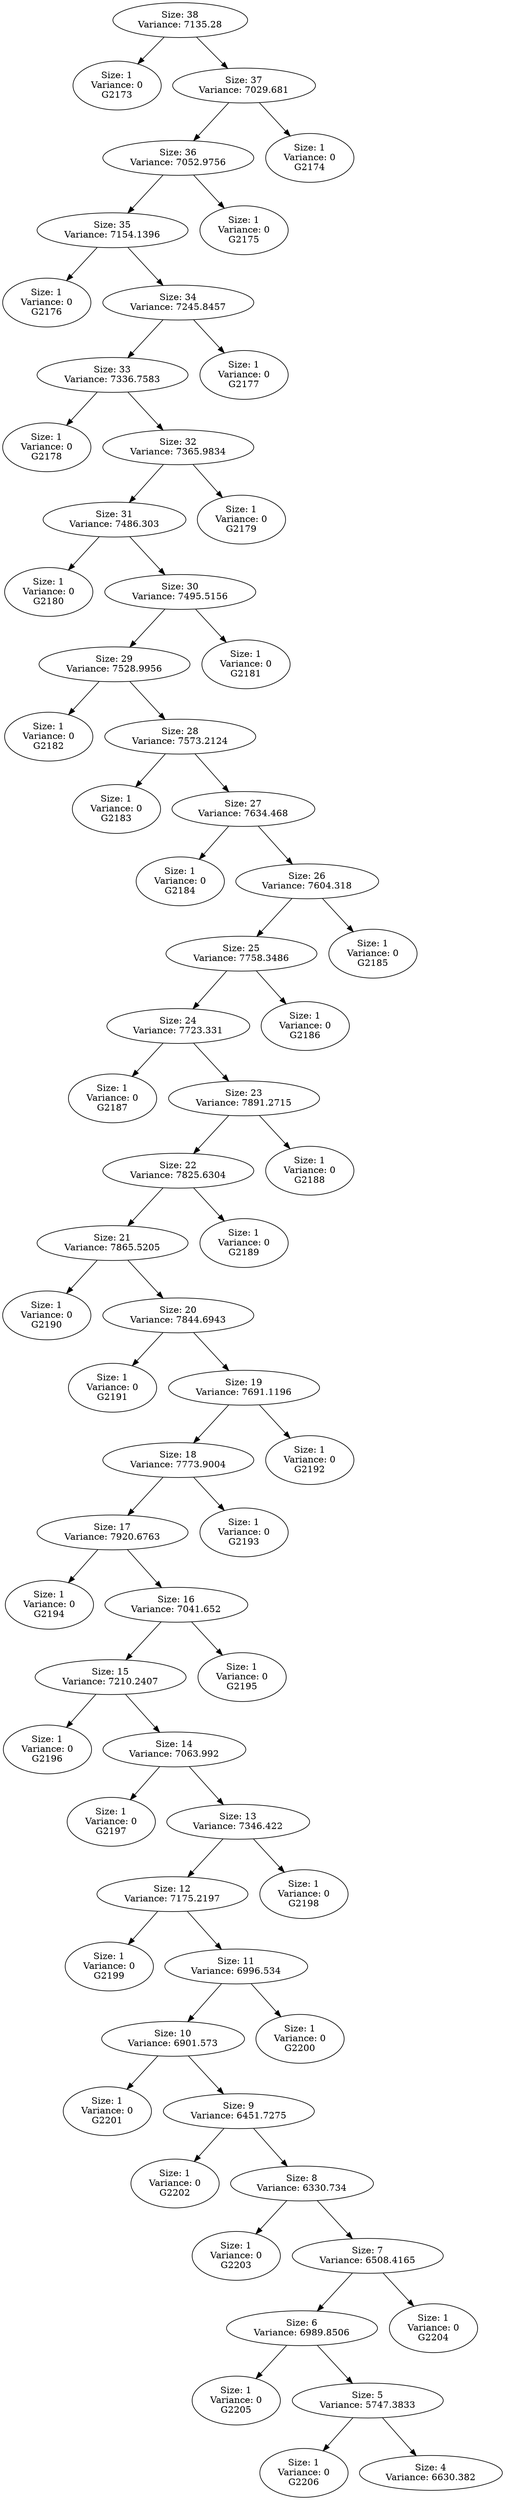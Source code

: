 DIGRAPH G {
"Size: 38\nVariance: 7135.28" -> "Size: 1\nVariance: 0\nG2173" L=0;
"Size: 38\nVariance: 7135.28" -> "Size: 37\nVariance: 7029.681" L=0;
"Size: 37\nVariance: 7029.681" -> "Size: 36\nVariance: 7052.9756" L=1;
"Size: 37\nVariance: 7029.681" -> "Size: 1\nVariance: 0\nG2174" L=1;
"Size: 36\nVariance: 7052.9756" -> "Size: 35\nVariance: 7154.1396" L=2;
"Size: 36\nVariance: 7052.9756" -> "Size: 1\nVariance: 0\nG2175" L=2;
"Size: 35\nVariance: 7154.1396" -> "Size: 1\nVariance: 0\nG2176" L=3;
"Size: 35\nVariance: 7154.1396" -> "Size: 34\nVariance: 7245.8457" L=3;
"Size: 34\nVariance: 7245.8457" -> "Size: 33\nVariance: 7336.7583" L=4;
"Size: 34\nVariance: 7245.8457" -> "Size: 1\nVariance: 0\nG2177" L=4;
"Size: 33\nVariance: 7336.7583" -> "Size: 1\nVariance: 0\nG2178" L=5;
"Size: 33\nVariance: 7336.7583" -> "Size: 32\nVariance: 7365.9834" L=5;
"Size: 32\nVariance: 7365.9834" -> "Size: 31\nVariance: 7486.303" L=6;
"Size: 32\nVariance: 7365.9834" -> "Size: 1\nVariance: 0\nG2179" L=6;
"Size: 31\nVariance: 7486.303" -> "Size: 1\nVariance: 0\nG2180" L=7;
"Size: 31\nVariance: 7486.303" -> "Size: 30\nVariance: 7495.5156" L=7;
"Size: 30\nVariance: 7495.5156" -> "Size: 29\nVariance: 7528.9956" L=8;
"Size: 30\nVariance: 7495.5156" -> "Size: 1\nVariance: 0\nG2181" L=8;
"Size: 29\nVariance: 7528.9956" -> "Size: 1\nVariance: 0\nG2182" L=9;
"Size: 29\nVariance: 7528.9956" -> "Size: 28\nVariance: 7573.2124" L=9;
"Size: 28\nVariance: 7573.2124" -> "Size: 1\nVariance: 0\nG2183" L=10;
"Size: 28\nVariance: 7573.2124" -> "Size: 27\nVariance: 7634.468" L=10;
"Size: 27\nVariance: 7634.468" -> "Size: 1\nVariance: 0\nG2184" L=11;
"Size: 27\nVariance: 7634.468" -> "Size: 26\nVariance: 7604.318" L=11;
"Size: 26\nVariance: 7604.318" -> "Size: 25\nVariance: 7758.3486" L=12;
"Size: 26\nVariance: 7604.318" -> "Size: 1\nVariance: 0\nG2185" L=12;
"Size: 25\nVariance: 7758.3486" -> "Size: 24\nVariance: 7723.331" L=13;
"Size: 25\nVariance: 7758.3486" -> "Size: 1\nVariance: 0\nG2186" L=13;
"Size: 24\nVariance: 7723.331" -> "Size: 1\nVariance: 0\nG2187" L=14;
"Size: 24\nVariance: 7723.331" -> "Size: 23\nVariance: 7891.2715" L=14;
"Size: 23\nVariance: 7891.2715" -> "Size: 22\nVariance: 7825.6304" L=15;
"Size: 23\nVariance: 7891.2715" -> "Size: 1\nVariance: 0\nG2188" L=15;
"Size: 22\nVariance: 7825.6304" -> "Size: 21\nVariance: 7865.5205" L=16;
"Size: 22\nVariance: 7825.6304" -> "Size: 1\nVariance: 0\nG2189" L=16;
"Size: 21\nVariance: 7865.5205" -> "Size: 1\nVariance: 0\nG2190" L=17;
"Size: 21\nVariance: 7865.5205" -> "Size: 20\nVariance: 7844.6943" L=17;
"Size: 20\nVariance: 7844.6943" -> "Size: 1\nVariance: 0\nG2191" L=18;
"Size: 20\nVariance: 7844.6943" -> "Size: 19\nVariance: 7691.1196" L=18;
"Size: 19\nVariance: 7691.1196" -> "Size: 18\nVariance: 7773.9004" L=19;
"Size: 19\nVariance: 7691.1196" -> "Size: 1\nVariance: 0\nG2192" L=19;
"Size: 18\nVariance: 7773.9004" -> "Size: 17\nVariance: 7920.6763" L=20;
"Size: 18\nVariance: 7773.9004" -> "Size: 1\nVariance: 0\nG2193" L=20;
"Size: 17\nVariance: 7920.6763" -> "Size: 1\nVariance: 0\nG2194" L=21;
"Size: 17\nVariance: 7920.6763" -> "Size: 16\nVariance: 7041.652" L=21;
"Size: 16\nVariance: 7041.652" -> "Size: 15\nVariance: 7210.2407" L=22;
"Size: 16\nVariance: 7041.652" -> "Size: 1\nVariance: 0\nG2195" L=22;
"Size: 15\nVariance: 7210.2407" -> "Size: 1\nVariance: 0\nG2196" L=23;
"Size: 15\nVariance: 7210.2407" -> "Size: 14\nVariance: 7063.992" L=23;
"Size: 14\nVariance: 7063.992" -> "Size: 1\nVariance: 0\nG2197" L=24;
"Size: 14\nVariance: 7063.992" -> "Size: 13\nVariance: 7346.422" L=24;
"Size: 13\nVariance: 7346.422" -> "Size: 12\nVariance: 7175.2197" L=25;
"Size: 13\nVariance: 7346.422" -> "Size: 1\nVariance: 0\nG2198" L=25;
"Size: 12\nVariance: 7175.2197" -> "Size: 1\nVariance: 0\nG2199" L=26;
"Size: 12\nVariance: 7175.2197" -> "Size: 11\nVariance: 6996.534" L=26;
"Size: 11\nVariance: 6996.534" -> "Size: 10\nVariance: 6901.573" L=27;
"Size: 11\nVariance: 6996.534" -> "Size: 1\nVariance: 0\nG2200" L=27;
"Size: 10\nVariance: 6901.573" -> "Size: 1\nVariance: 0\nG2201" L=28;
"Size: 10\nVariance: 6901.573" -> "Size: 9\nVariance: 6451.7275" L=28;
"Size: 9\nVariance: 6451.7275" -> "Size: 1\nVariance: 0\nG2202" L=29;
"Size: 9\nVariance: 6451.7275" -> "Size: 8\nVariance: 6330.734" L=29;
"Size: 8\nVariance: 6330.734" -> "Size: 1\nVariance: 0\nG2203" L=30;
"Size: 8\nVariance: 6330.734" -> "Size: 7\nVariance: 6508.4165" L=30;
"Size: 7\nVariance: 6508.4165" -> "Size: 6\nVariance: 6989.8506" L=31;
"Size: 7\nVariance: 6508.4165" -> "Size: 1\nVariance: 0\nG2204" L=31;
"Size: 6\nVariance: 6989.8506" -> "Size: 1\nVariance: 0\nG2205" L=32;
"Size: 6\nVariance: 6989.8506" -> "Size: 5\nVariance: 5747.3833" L=32;
"Size: 5\nVariance: 5747.3833" -> "Size: 1\nVariance: 0\nG2206" L=33;
"Size: 5\nVariance: 5747.3833" -> "Size: 4\nVariance: 6630.382" L=33;
}
